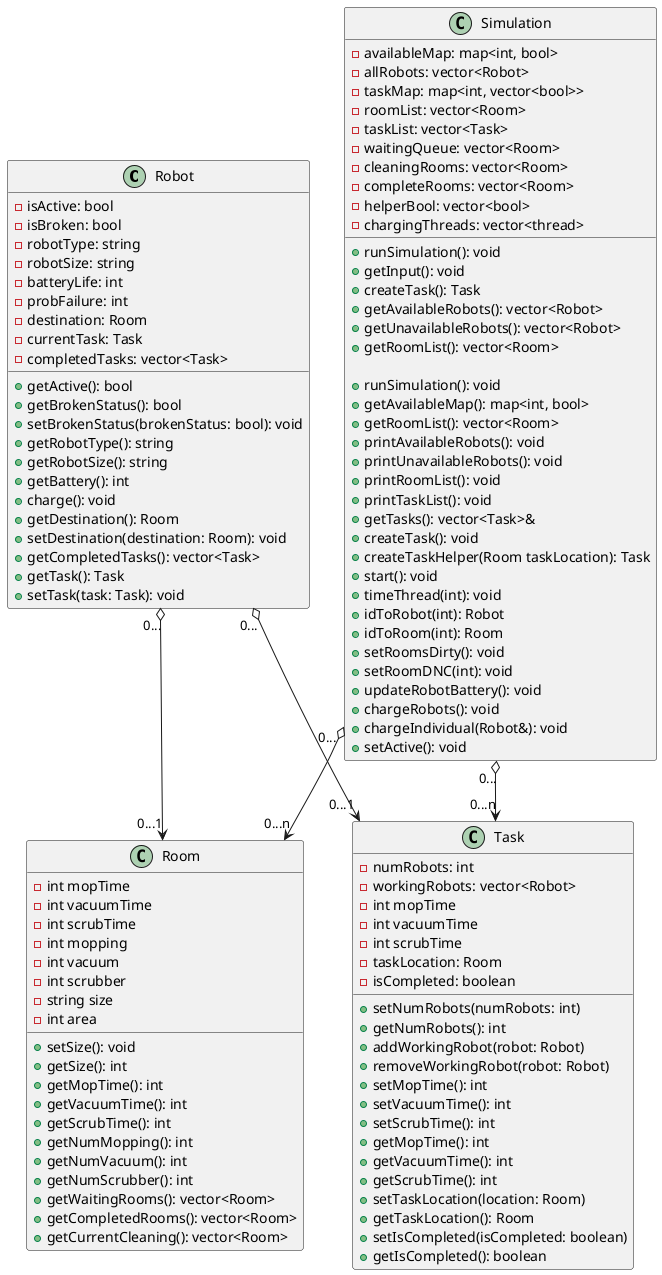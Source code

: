 @startuml classDiagrams

class Robot {
    - isActive: bool
    - isBroken: bool
    - robotType: string
    - robotSize: string
    - batteryLife: int
    - probFailure: int
    - destination: Room
    - currentTask: Task
    - completedTasks: vector<Task>
    + getActive(): bool
    + getBrokenStatus(): bool
    + setBrokenStatus(brokenStatus: bool): void
    + getRobotType(): string
    + getRobotSize(): string
    + getBattery(): int
    + charge(): void
    + getDestination(): Room
    + setDestination(destination: Room): void
    + getCompletedTasks(): vector<Task>
    + getTask(): Task
    + setTask(task: Task): void
}

class Room {
    - int mopTime
    - int vacuumTime
    - int scrubTime
    - int mopping
    - int vacuum
    - int scrubber
    - string size
    - int area

    + setSize(): void
    + getSize(): int
    + getMopTime(): int
    + getVacuumTime(): int
    + getScrubTime(): int
    + getNumMopping(): int
    + getNumVacuum(): int
    + getNumScrubber(): int
    + getWaitingRooms(): vector<Room>
    + getCompletedRooms(): vector<Room>
    + getCurrentCleaning(): vector<Room>
    
}

class Simulation {
    - availableMap: map<int, bool> 
    - allRobots: vector<Robot> 
    - taskMap: map<int, vector<bool>> 
    - roomList: vector<Room>  
    - taskList: vector<Task> 
    - waitingQueue: vector<Room> 
    - cleaningRooms: vector<Room> 
    - completeRooms: vector<Room> 
    - helperBool: vector<bool> 
    - chargingThreads: vector<thread> 

    + runSimulation(): void
    + getInput(): void
    + createTask(): Task
    + getAvailableRobots(): vector<Robot>
    + getUnavailableRobots(): vector<Robot>
    + getRoomList(): vector<Room>

    + runSimulation(): void 
    + getAvailableMap(): map<int, bool> 
    + getRoomList(): vector<Room> 
    + printAvailableRobots(): void 
    + printUnavailableRobots(): void 
    + printRoomList(): void 
    + printTaskList(): void 
    + getTasks(): vector<Task>& 
    + createTask(): void 
    + createTaskHelper(Room taskLocation): Task 
    + start(): void 
    + timeThread(int): void     
    + idToRobot(int): Robot 
    + idToRoom(int): Room 
    + setRoomsDirty(): void   
    + setRoomDNC(int): void 
    + updateRobotBattery(): void 
    + chargeRobots(): void 
    + chargeIndividual(Robot&): void 
    + setActive(): void 
}

class Task {
  - numRobots: int
  - workingRobots: vector<Robot>
  - int mopTime
  - int vacuumTime
  - int scrubTime
  - taskLocation: Room
  - isCompleted: boolean
  + setNumRobots(numRobots: int)
  + getNumRobots(): int
  + addWorkingRobot(robot: Robot)
  + removeWorkingRobot(robot: Robot)
  + setMopTime(): int
  + setVacuumTime(): int
  + setScrubTime(): int
  + getMopTime(): int
  + getVacuumTime(): int
  + getScrubTime(): int
  + setTaskLocation(location: Room)
  + getTaskLocation(): Room
  + setIsCompleted(isCompleted: boolean)
  + getIsCompleted(): boolean
}

Robot "0..." o--> "0...1" Room
Robot "0..." o--> "0...1" Task
Simulation "0..." o--> "0...n" Room
Simulation "0..." o--> "0...n" Task


@enduml
